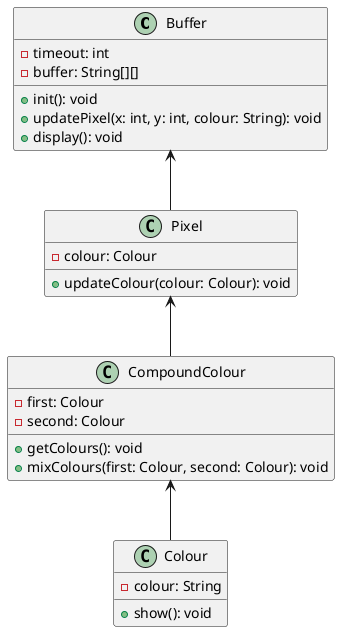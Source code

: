 @startuml

class Buffer {
    - timeout: int
    - buffer: String[][]
    + init(): void
    + updatePixel(x: int, y: int, colour: String): void
    + display(): void
}

class Pixel {
    - colour: Colour
    + updateColour(colour: Colour): void
}

class Colour {
    - colour: String
    + show(): void
}

class CompoundColour {
    - first: Colour
    - second: Colour
    + getColours(): void
    + mixColours(first: Colour, second: Colour): void
}

Buffer <-- Pixel
Pixel <--  CompoundColour
CompoundColour <-- Colour

@enduml